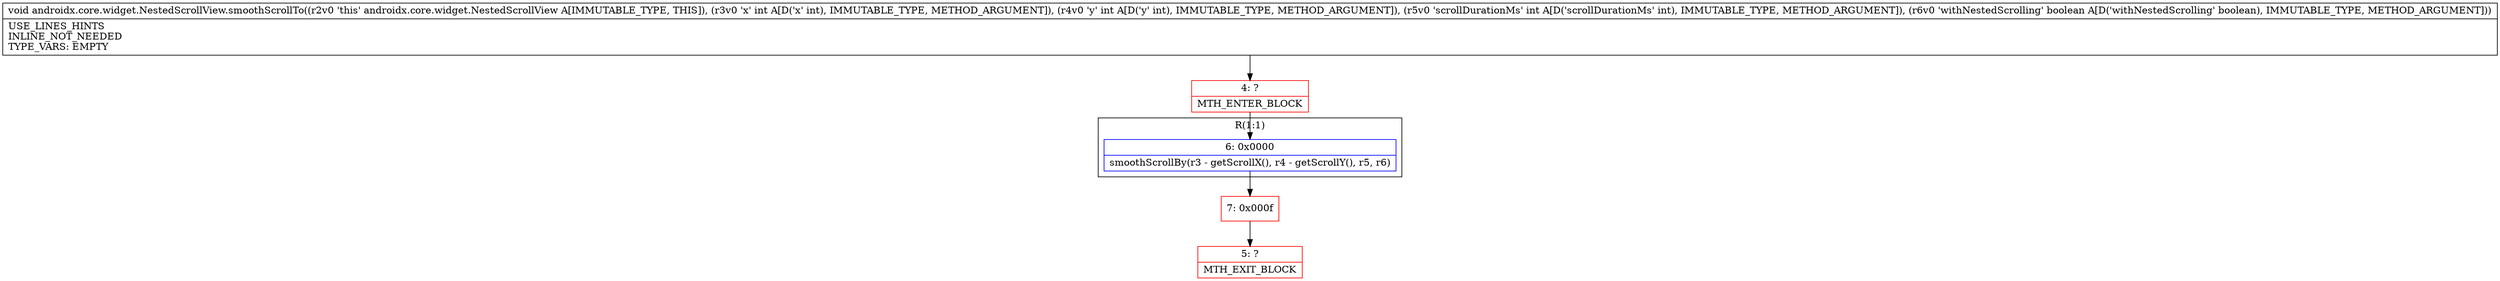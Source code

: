 digraph "CFG forandroidx.core.widget.NestedScrollView.smoothScrollTo(IIIZ)V" {
subgraph cluster_Region_1099987923 {
label = "R(1:1)";
node [shape=record,color=blue];
Node_6 [shape=record,label="{6\:\ 0x0000|smoothScrollBy(r3 \- getScrollX(), r4 \- getScrollY(), r5, r6)\l}"];
}
Node_4 [shape=record,color=red,label="{4\:\ ?|MTH_ENTER_BLOCK\l}"];
Node_7 [shape=record,color=red,label="{7\:\ 0x000f}"];
Node_5 [shape=record,color=red,label="{5\:\ ?|MTH_EXIT_BLOCK\l}"];
MethodNode[shape=record,label="{void androidx.core.widget.NestedScrollView.smoothScrollTo((r2v0 'this' androidx.core.widget.NestedScrollView A[IMMUTABLE_TYPE, THIS]), (r3v0 'x' int A[D('x' int), IMMUTABLE_TYPE, METHOD_ARGUMENT]), (r4v0 'y' int A[D('y' int), IMMUTABLE_TYPE, METHOD_ARGUMENT]), (r5v0 'scrollDurationMs' int A[D('scrollDurationMs' int), IMMUTABLE_TYPE, METHOD_ARGUMENT]), (r6v0 'withNestedScrolling' boolean A[D('withNestedScrolling' boolean), IMMUTABLE_TYPE, METHOD_ARGUMENT]))  | USE_LINES_HINTS\lINLINE_NOT_NEEDED\lTYPE_VARS: EMPTY\l}"];
MethodNode -> Node_4;Node_6 -> Node_7;
Node_4 -> Node_6;
Node_7 -> Node_5;
}

